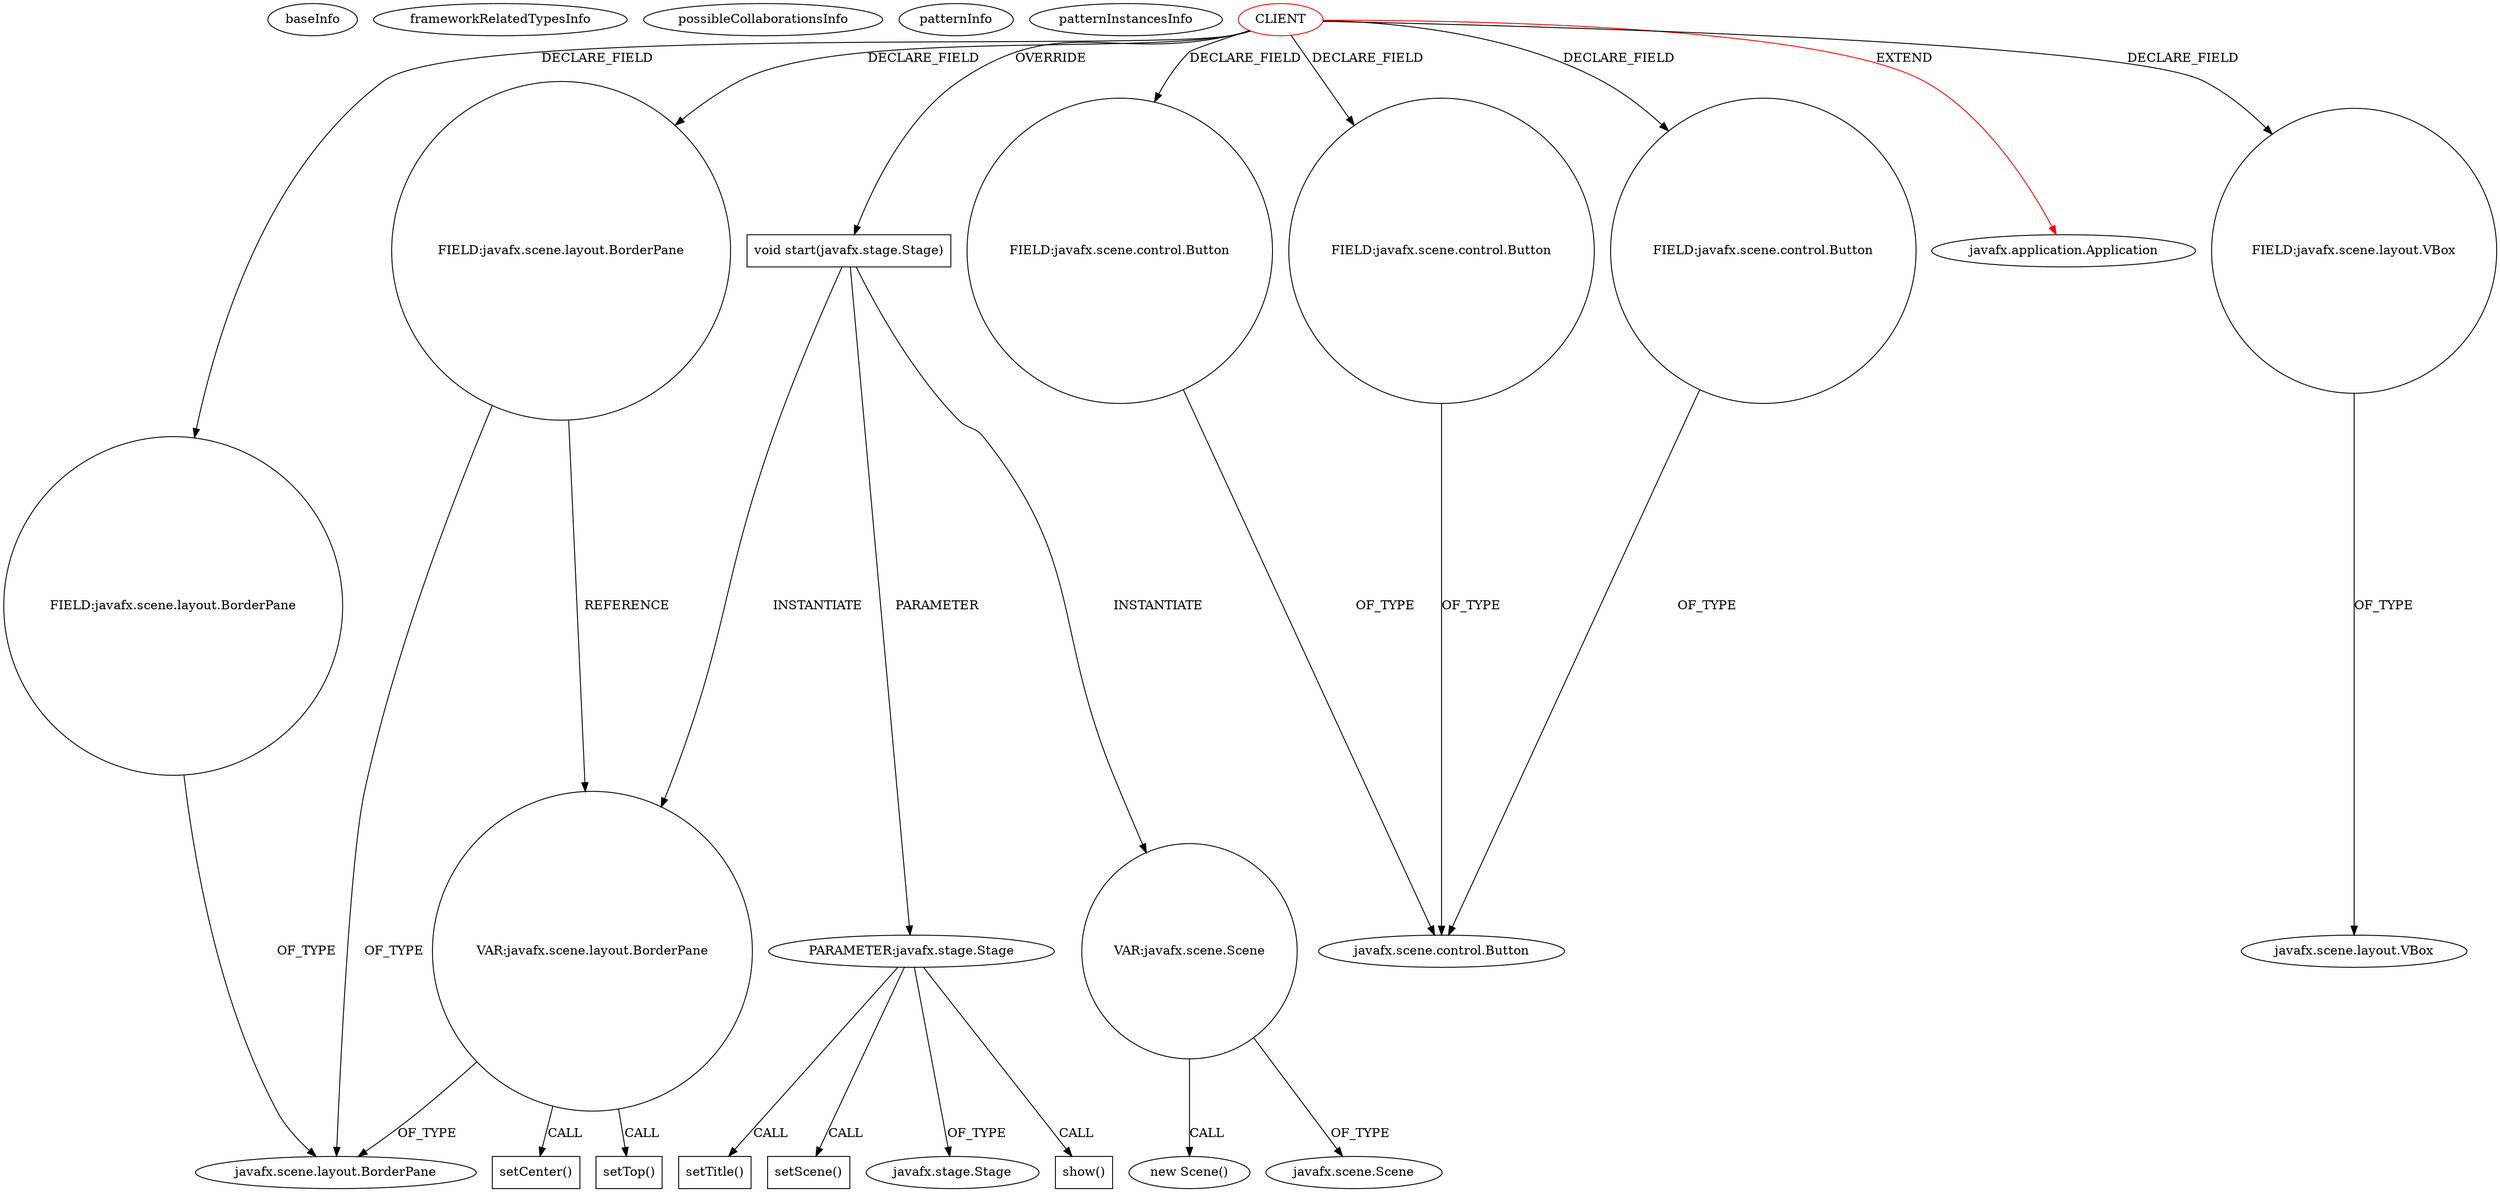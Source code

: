 digraph {
baseInfo[graphId=1404,category="pattern",isAnonymous=false,possibleRelation=false]
frameworkRelatedTypesInfo[0="javafx.application.Application"]
possibleCollaborationsInfo[]
patternInfo[frequency=2.0,patternRootClient=0]
patternInstancesInfo[0="BryceLawrence-Tableiness~/BryceLawrence-Tableiness/Tableiness-master/src/truthtablegenerator/GUI.java~GUI~179",1="Tsaru-Java-MP3-Visualizations~/Tsaru-Java-MP3-Visualizations/Java-MP3-Visualizations-master/mp3 Visualization/src/VisualizationInterface.java~VisualizationInterface~1511"]
10[label="FIELD:javafx.scene.layout.BorderPane",vertexType="FIELD_DECLARATION",isFrameworkType=false,shape=circle]
175[label="VAR:javafx.scene.layout.BorderPane",vertexType="VARIABLE_EXPRESION",isFrameworkType=false,shape=circle]
0[label="CLIENT",vertexType="ROOT_CLIENT_CLASS_DECLARATION",isFrameworkType=false,color=red]
6[label="FIELD:javafx.scene.control.Button",vertexType="FIELD_DECLARATION",isFrameworkType=false,shape=circle]
18[label="FIELD:javafx.scene.control.Button",vertexType="FIELD_DECLARATION",isFrameworkType=false,shape=circle]
16[label="FIELD:javafx.scene.control.Button",vertexType="FIELD_DECLARATION",isFrameworkType=false,shape=circle]
191[label="setCenter()",vertexType="INSIDE_CALL",isFrameworkType=false,shape=box]
39[label="void start(javafx.stage.Stage)",vertexType="OVERRIDING_METHOD_DECLARATION",isFrameworkType=false,shape=box]
40[label="PARAMETER:javafx.stage.Stage",vertexType="PARAMETER_DECLARATION",isFrameworkType=false]
176[label="setTop()",vertexType="INSIDE_CALL",isFrameworkType=false,shape=box]
11[label="javafx.scene.layout.BorderPane",vertexType="FRAMEWORK_CLASS_TYPE",isFrameworkType=false]
30[label="javafx.stage.Stage",vertexType="FRAMEWORK_CLASS_TYPE",isFrameworkType=false]
1[label="javafx.application.Application",vertexType="FRAMEWORK_CLASS_TYPE",isFrameworkType=false]
203[label="show()",vertexType="INSIDE_CALL",isFrameworkType=false,shape=box]
37[label="FIELD:javafx.scene.layout.BorderPane",vertexType="FIELD_DECLARATION",isFrameworkType=false,shape=circle]
3[label="javafx.scene.control.Button",vertexType="FRAMEWORK_CLASS_TYPE",isFrameworkType=false]
43[label="setTitle()",vertexType="INSIDE_CALL",isFrameworkType=false,shape=box]
20[label="FIELD:javafx.scene.layout.VBox",vertexType="FIELD_DECLARATION",isFrameworkType=false,shape=circle]
45[label="VAR:javafx.scene.Scene",vertexType="VARIABLE_EXPRESION",isFrameworkType=false,shape=circle]
44[label="new Scene()",vertexType="CONSTRUCTOR_CALL",isFrameworkType=false]
21[label="javafx.scene.layout.VBox",vertexType="FRAMEWORK_CLASS_TYPE",isFrameworkType=false]
196[label="setScene()",vertexType="INSIDE_CALL",isFrameworkType=false,shape=box]
46[label="javafx.scene.Scene",vertexType="FRAMEWORK_CLASS_TYPE",isFrameworkType=false]
0->1[label="EXTEND",color=red]
0->39[label="OVERRIDE"]
40->43[label="CALL"]
37->11[label="OF_TYPE"]
40->30[label="OF_TYPE"]
45->46[label="OF_TYPE"]
175->191[label="CALL"]
0->16[label="DECLARE_FIELD"]
10->175[label="REFERENCE"]
10->11[label="OF_TYPE"]
18->3[label="OF_TYPE"]
175->11[label="OF_TYPE"]
40->203[label="CALL"]
0->37[label="DECLARE_FIELD"]
45->44[label="CALL"]
0->6[label="DECLARE_FIELD"]
20->21[label="OF_TYPE"]
39->40[label="PARAMETER"]
0->20[label="DECLARE_FIELD"]
39->175[label="INSTANTIATE"]
39->45[label="INSTANTIATE"]
0->10[label="DECLARE_FIELD"]
175->176[label="CALL"]
40->196[label="CALL"]
0->18[label="DECLARE_FIELD"]
16->3[label="OF_TYPE"]
6->3[label="OF_TYPE"]
}
